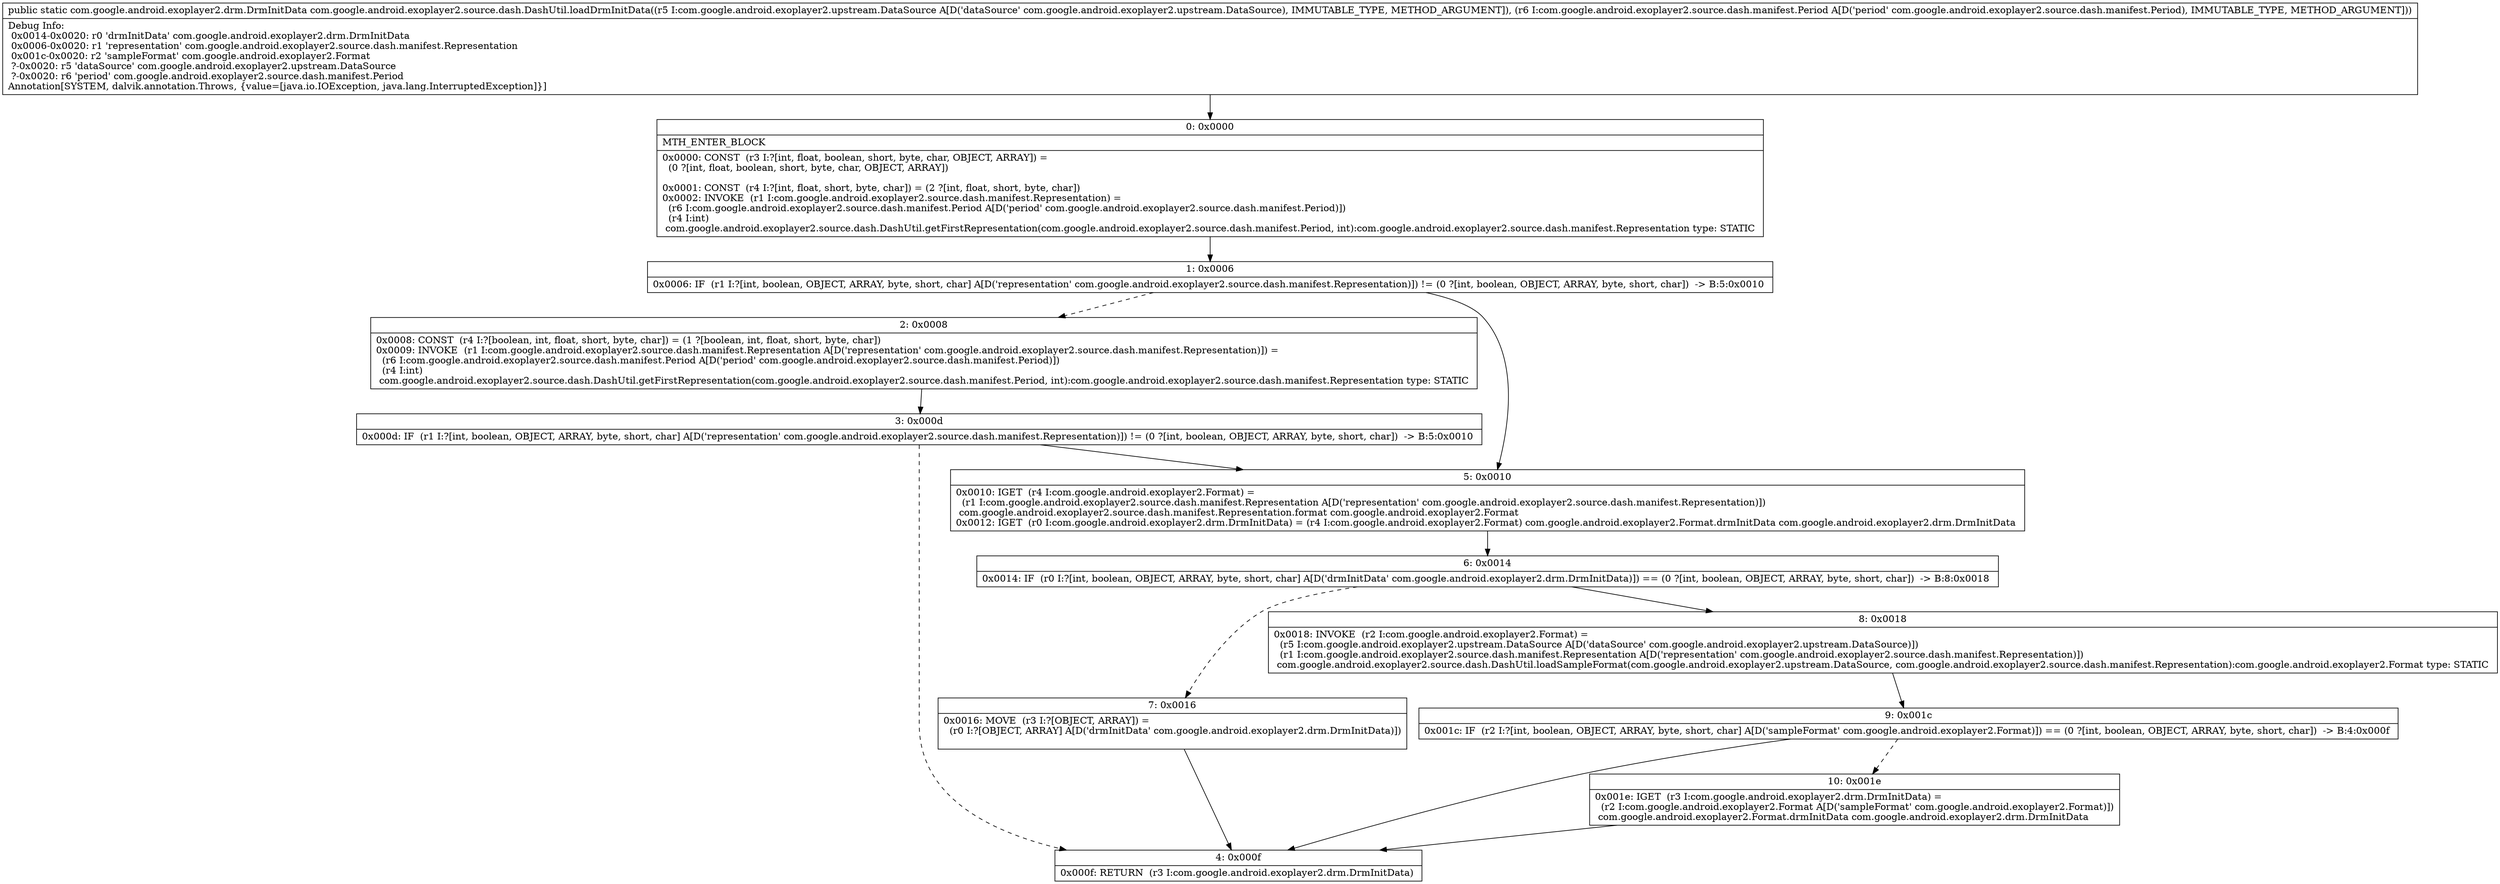 digraph "CFG forcom.google.android.exoplayer2.source.dash.DashUtil.loadDrmInitData(Lcom\/google\/android\/exoplayer2\/upstream\/DataSource;Lcom\/google\/android\/exoplayer2\/source\/dash\/manifest\/Period;)Lcom\/google\/android\/exoplayer2\/drm\/DrmInitData;" {
Node_0 [shape=record,label="{0\:\ 0x0000|MTH_ENTER_BLOCK\l|0x0000: CONST  (r3 I:?[int, float, boolean, short, byte, char, OBJECT, ARRAY]) = \l  (0 ?[int, float, boolean, short, byte, char, OBJECT, ARRAY])\l \l0x0001: CONST  (r4 I:?[int, float, short, byte, char]) = (2 ?[int, float, short, byte, char]) \l0x0002: INVOKE  (r1 I:com.google.android.exoplayer2.source.dash.manifest.Representation) = \l  (r6 I:com.google.android.exoplayer2.source.dash.manifest.Period A[D('period' com.google.android.exoplayer2.source.dash.manifest.Period)])\l  (r4 I:int)\l com.google.android.exoplayer2.source.dash.DashUtil.getFirstRepresentation(com.google.android.exoplayer2.source.dash.manifest.Period, int):com.google.android.exoplayer2.source.dash.manifest.Representation type: STATIC \l}"];
Node_1 [shape=record,label="{1\:\ 0x0006|0x0006: IF  (r1 I:?[int, boolean, OBJECT, ARRAY, byte, short, char] A[D('representation' com.google.android.exoplayer2.source.dash.manifest.Representation)]) != (0 ?[int, boolean, OBJECT, ARRAY, byte, short, char])  \-\> B:5:0x0010 \l}"];
Node_2 [shape=record,label="{2\:\ 0x0008|0x0008: CONST  (r4 I:?[boolean, int, float, short, byte, char]) = (1 ?[boolean, int, float, short, byte, char]) \l0x0009: INVOKE  (r1 I:com.google.android.exoplayer2.source.dash.manifest.Representation A[D('representation' com.google.android.exoplayer2.source.dash.manifest.Representation)]) = \l  (r6 I:com.google.android.exoplayer2.source.dash.manifest.Period A[D('period' com.google.android.exoplayer2.source.dash.manifest.Period)])\l  (r4 I:int)\l com.google.android.exoplayer2.source.dash.DashUtil.getFirstRepresentation(com.google.android.exoplayer2.source.dash.manifest.Period, int):com.google.android.exoplayer2.source.dash.manifest.Representation type: STATIC \l}"];
Node_3 [shape=record,label="{3\:\ 0x000d|0x000d: IF  (r1 I:?[int, boolean, OBJECT, ARRAY, byte, short, char] A[D('representation' com.google.android.exoplayer2.source.dash.manifest.Representation)]) != (0 ?[int, boolean, OBJECT, ARRAY, byte, short, char])  \-\> B:5:0x0010 \l}"];
Node_4 [shape=record,label="{4\:\ 0x000f|0x000f: RETURN  (r3 I:com.google.android.exoplayer2.drm.DrmInitData) \l}"];
Node_5 [shape=record,label="{5\:\ 0x0010|0x0010: IGET  (r4 I:com.google.android.exoplayer2.Format) = \l  (r1 I:com.google.android.exoplayer2.source.dash.manifest.Representation A[D('representation' com.google.android.exoplayer2.source.dash.manifest.Representation)])\l com.google.android.exoplayer2.source.dash.manifest.Representation.format com.google.android.exoplayer2.Format \l0x0012: IGET  (r0 I:com.google.android.exoplayer2.drm.DrmInitData) = (r4 I:com.google.android.exoplayer2.Format) com.google.android.exoplayer2.Format.drmInitData com.google.android.exoplayer2.drm.DrmInitData \l}"];
Node_6 [shape=record,label="{6\:\ 0x0014|0x0014: IF  (r0 I:?[int, boolean, OBJECT, ARRAY, byte, short, char] A[D('drmInitData' com.google.android.exoplayer2.drm.DrmInitData)]) == (0 ?[int, boolean, OBJECT, ARRAY, byte, short, char])  \-\> B:8:0x0018 \l}"];
Node_7 [shape=record,label="{7\:\ 0x0016|0x0016: MOVE  (r3 I:?[OBJECT, ARRAY]) = \l  (r0 I:?[OBJECT, ARRAY] A[D('drmInitData' com.google.android.exoplayer2.drm.DrmInitData)])\l \l}"];
Node_8 [shape=record,label="{8\:\ 0x0018|0x0018: INVOKE  (r2 I:com.google.android.exoplayer2.Format) = \l  (r5 I:com.google.android.exoplayer2.upstream.DataSource A[D('dataSource' com.google.android.exoplayer2.upstream.DataSource)])\l  (r1 I:com.google.android.exoplayer2.source.dash.manifest.Representation A[D('representation' com.google.android.exoplayer2.source.dash.manifest.Representation)])\l com.google.android.exoplayer2.source.dash.DashUtil.loadSampleFormat(com.google.android.exoplayer2.upstream.DataSource, com.google.android.exoplayer2.source.dash.manifest.Representation):com.google.android.exoplayer2.Format type: STATIC \l}"];
Node_9 [shape=record,label="{9\:\ 0x001c|0x001c: IF  (r2 I:?[int, boolean, OBJECT, ARRAY, byte, short, char] A[D('sampleFormat' com.google.android.exoplayer2.Format)]) == (0 ?[int, boolean, OBJECT, ARRAY, byte, short, char])  \-\> B:4:0x000f \l}"];
Node_10 [shape=record,label="{10\:\ 0x001e|0x001e: IGET  (r3 I:com.google.android.exoplayer2.drm.DrmInitData) = \l  (r2 I:com.google.android.exoplayer2.Format A[D('sampleFormat' com.google.android.exoplayer2.Format)])\l com.google.android.exoplayer2.Format.drmInitData com.google.android.exoplayer2.drm.DrmInitData \l}"];
MethodNode[shape=record,label="{public static com.google.android.exoplayer2.drm.DrmInitData com.google.android.exoplayer2.source.dash.DashUtil.loadDrmInitData((r5 I:com.google.android.exoplayer2.upstream.DataSource A[D('dataSource' com.google.android.exoplayer2.upstream.DataSource), IMMUTABLE_TYPE, METHOD_ARGUMENT]), (r6 I:com.google.android.exoplayer2.source.dash.manifest.Period A[D('period' com.google.android.exoplayer2.source.dash.manifest.Period), IMMUTABLE_TYPE, METHOD_ARGUMENT]))  | Debug Info:\l  0x0014\-0x0020: r0 'drmInitData' com.google.android.exoplayer2.drm.DrmInitData\l  0x0006\-0x0020: r1 'representation' com.google.android.exoplayer2.source.dash.manifest.Representation\l  0x001c\-0x0020: r2 'sampleFormat' com.google.android.exoplayer2.Format\l  ?\-0x0020: r5 'dataSource' com.google.android.exoplayer2.upstream.DataSource\l  ?\-0x0020: r6 'period' com.google.android.exoplayer2.source.dash.manifest.Period\lAnnotation[SYSTEM, dalvik.annotation.Throws, \{value=[java.io.IOException, java.lang.InterruptedException]\}]\l}"];
MethodNode -> Node_0;
Node_0 -> Node_1;
Node_1 -> Node_2[style=dashed];
Node_1 -> Node_5;
Node_2 -> Node_3;
Node_3 -> Node_4[style=dashed];
Node_3 -> Node_5;
Node_5 -> Node_6;
Node_6 -> Node_7[style=dashed];
Node_6 -> Node_8;
Node_7 -> Node_4;
Node_8 -> Node_9;
Node_9 -> Node_4;
Node_9 -> Node_10[style=dashed];
Node_10 -> Node_4;
}

